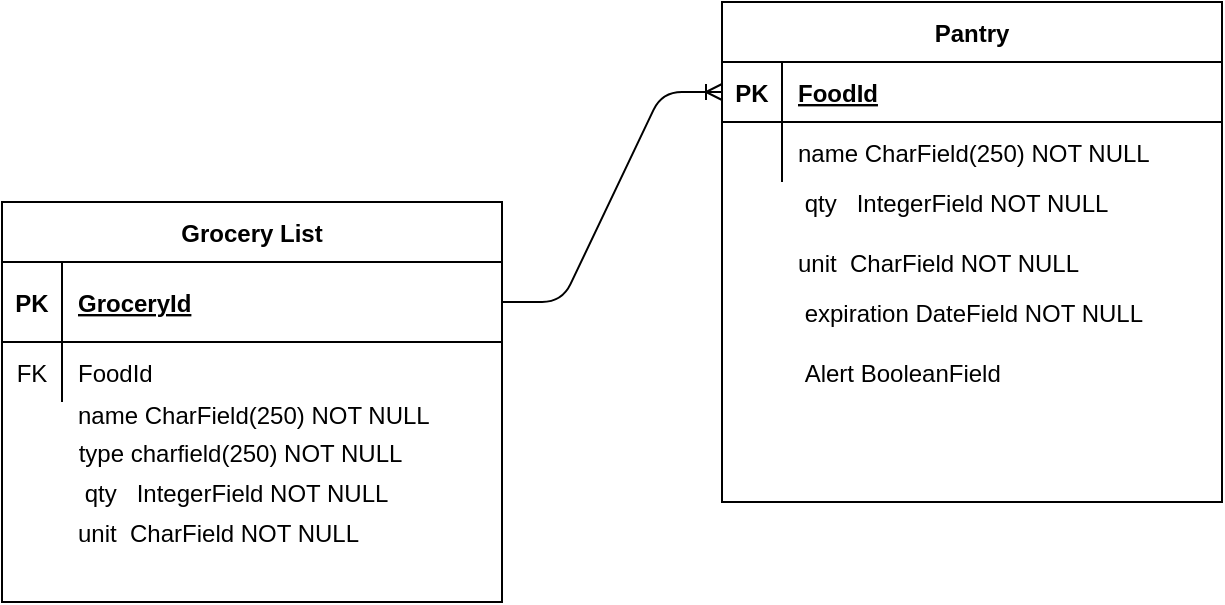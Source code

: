 <mxfile version="14.9.6" type="device"><diagram id="R2lEEEUBdFMjLlhIrx00" name="Page-1"><mxGraphModel dx="1662" dy="762" grid="1" gridSize="10" guides="1" tooltips="1" connect="1" arrows="1" fold="1" page="1" pageScale="1" pageWidth="850" pageHeight="1100" math="0" shadow="0" extFonts="Permanent Marker^https://fonts.googleapis.com/css?family=Permanent+Marker"><root><mxCell id="0"/><mxCell id="1" parent="0"/><mxCell id="C-vyLk0tnHw3VtMMgP7b-23" value="Pantry" style="shape=table;startSize=30;container=1;collapsible=1;childLayout=tableLayout;fixedRows=1;rowLines=0;fontStyle=1;align=center;resizeLast=1;" parent="1" vertex="1"><mxGeometry x="480" y="80" width="250" height="250" as="geometry"/></mxCell><mxCell id="C-vyLk0tnHw3VtMMgP7b-24" value="" style="shape=partialRectangle;collapsible=0;dropTarget=0;pointerEvents=0;fillColor=none;points=[[0,0.5],[1,0.5]];portConstraint=eastwest;top=0;left=0;right=0;bottom=1;" parent="C-vyLk0tnHw3VtMMgP7b-23" vertex="1"><mxGeometry y="30" width="250" height="30" as="geometry"/></mxCell><mxCell id="C-vyLk0tnHw3VtMMgP7b-25" value="PK" style="shape=partialRectangle;overflow=hidden;connectable=0;fillColor=none;top=0;left=0;bottom=0;right=0;fontStyle=1;" parent="C-vyLk0tnHw3VtMMgP7b-24" vertex="1"><mxGeometry width="30" height="30" as="geometry"/></mxCell><mxCell id="C-vyLk0tnHw3VtMMgP7b-26" value="FoodId" style="shape=partialRectangle;overflow=hidden;connectable=0;fillColor=none;top=0;left=0;bottom=0;right=0;align=left;spacingLeft=6;fontStyle=5;" parent="C-vyLk0tnHw3VtMMgP7b-24" vertex="1"><mxGeometry x="30" width="220" height="30" as="geometry"/></mxCell><mxCell id="C-vyLk0tnHw3VtMMgP7b-27" value="" style="shape=partialRectangle;collapsible=0;dropTarget=0;pointerEvents=0;fillColor=none;points=[[0,0.5],[1,0.5]];portConstraint=eastwest;top=0;left=0;right=0;bottom=0;" parent="C-vyLk0tnHw3VtMMgP7b-23" vertex="1"><mxGeometry y="60" width="250" height="30" as="geometry"/></mxCell><mxCell id="C-vyLk0tnHw3VtMMgP7b-28" value="" style="shape=partialRectangle;overflow=hidden;connectable=0;fillColor=none;top=0;left=0;bottom=0;right=0;" parent="C-vyLk0tnHw3VtMMgP7b-27" vertex="1"><mxGeometry width="30" height="30" as="geometry"/></mxCell><mxCell id="C-vyLk0tnHw3VtMMgP7b-29" value="name CharField(250) NOT NULL" style="shape=partialRectangle;overflow=hidden;connectable=0;fillColor=none;top=0;left=0;bottom=0;right=0;align=left;spacingLeft=6;" parent="C-vyLk0tnHw3VtMMgP7b-27" vertex="1"><mxGeometry x="30" width="220" height="30" as="geometry"/></mxCell><mxCell id="bKxy-qE8ea-OQjmStH_Q-4" value=" qty   IntegerField NOT NULL" style="shape=partialRectangle;overflow=hidden;connectable=0;fillColor=none;top=0;left=0;bottom=0;right=0;align=left;spacingLeft=6;" vertex="1" parent="1"><mxGeometry x="510" y="165" width="220" height="30" as="geometry"/></mxCell><mxCell id="bKxy-qE8ea-OQjmStH_Q-5" value=" expiration DateField NOT NULL" style="shape=partialRectangle;overflow=hidden;connectable=0;fillColor=none;top=0;left=0;bottom=0;right=0;align=left;spacingLeft=6;" vertex="1" parent="1"><mxGeometry x="510" y="220" width="220" height="30" as="geometry"/></mxCell><mxCell id="bKxy-qE8ea-OQjmStH_Q-6" value=" Alert BooleanField" style="shape=partialRectangle;overflow=hidden;connectable=0;fillColor=none;top=0;left=0;bottom=0;right=0;align=left;spacingLeft=6;" vertex="1" parent="1"><mxGeometry x="510" y="250" width="220" height="30" as="geometry"/></mxCell><mxCell id="bKxy-qE8ea-OQjmStH_Q-7" value="Grocery List" style="shape=table;startSize=30;container=1;collapsible=1;childLayout=tableLayout;fixedRows=1;rowLines=0;fontStyle=1;align=center;resizeLast=1;" vertex="1" parent="1"><mxGeometry x="120" y="180" width="250" height="200" as="geometry"/></mxCell><mxCell id="bKxy-qE8ea-OQjmStH_Q-8" value="" style="shape=partialRectangle;collapsible=0;dropTarget=0;pointerEvents=0;fillColor=none;points=[[0,0.5],[1,0.5]];portConstraint=eastwest;top=0;left=0;right=0;bottom=1;" vertex="1" parent="bKxy-qE8ea-OQjmStH_Q-7"><mxGeometry y="30" width="250" height="40" as="geometry"/></mxCell><mxCell id="bKxy-qE8ea-OQjmStH_Q-9" value="PK" style="shape=partialRectangle;overflow=hidden;connectable=0;fillColor=none;top=0;left=0;bottom=0;right=0;fontStyle=1;" vertex="1" parent="bKxy-qE8ea-OQjmStH_Q-8"><mxGeometry width="30" height="40" as="geometry"/></mxCell><mxCell id="bKxy-qE8ea-OQjmStH_Q-10" value="GroceryId" style="shape=partialRectangle;overflow=hidden;connectable=0;fillColor=none;top=0;left=0;bottom=0;right=0;align=left;spacingLeft=6;fontStyle=5;" vertex="1" parent="bKxy-qE8ea-OQjmStH_Q-8"><mxGeometry x="30" width="220" height="40" as="geometry"/></mxCell><mxCell id="bKxy-qE8ea-OQjmStH_Q-49" value="" style="shape=partialRectangle;collapsible=0;dropTarget=0;pointerEvents=0;fillColor=none;top=0;left=0;bottom=0;right=0;points=[[0,0.5],[1,0.5]];portConstraint=eastwest;" vertex="1" parent="bKxy-qE8ea-OQjmStH_Q-7"><mxGeometry y="70" width="250" height="30" as="geometry"/></mxCell><mxCell id="bKxy-qE8ea-OQjmStH_Q-50" value="FK" style="shape=partialRectangle;connectable=0;fillColor=none;top=0;left=0;bottom=0;right=0;fontStyle=0;overflow=hidden;" vertex="1" parent="bKxy-qE8ea-OQjmStH_Q-49"><mxGeometry width="30" height="30" as="geometry"/></mxCell><mxCell id="bKxy-qE8ea-OQjmStH_Q-51" value="FoodId" style="shape=partialRectangle;connectable=0;fillColor=none;top=0;left=0;bottom=0;right=0;align=left;spacingLeft=6;fontStyle=0;overflow=hidden;" vertex="1" parent="bKxy-qE8ea-OQjmStH_Q-49"><mxGeometry x="30" width="220" height="30" as="geometry"/></mxCell><mxCell id="bKxy-qE8ea-OQjmStH_Q-14" value="" style="shape=partialRectangle;collapsible=0;dropTarget=0;pointerEvents=0;fillColor=none;points=[[0,0.5],[1,0.5]];portConstraint=eastwest;top=0;left=0;right=0;bottom=0;" vertex="1" parent="1"><mxGeometry x="167" y="290" width="250" height="30" as="geometry"/></mxCell><mxCell id="bKxy-qE8ea-OQjmStH_Q-15" value="" style="shape=partialRectangle;overflow=hidden;connectable=0;fillColor=none;top=0;left=0;bottom=0;right=0;" vertex="1" parent="bKxy-qE8ea-OQjmStH_Q-14"><mxGeometry width="30" height="30" as="geometry"/></mxCell><mxCell id="bKxy-qE8ea-OQjmStH_Q-16" value=" type charfield(250) NOT NULL" style="shape=partialRectangle;overflow=hidden;connectable=0;fillColor=none;top=0;left=0;bottom=0;right=0;align=left;spacingLeft=6;" vertex="1" parent="bKxy-qE8ea-OQjmStH_Q-14"><mxGeometry x="-20" width="220" height="30" as="geometry"/></mxCell><mxCell id="bKxy-qE8ea-OQjmStH_Q-17" value=" qty   IntegerField NOT NULL" style="shape=partialRectangle;overflow=hidden;connectable=0;fillColor=none;top=0;left=0;bottom=0;right=0;align=left;spacingLeft=6;" vertex="1" parent="1"><mxGeometry x="150" y="310" width="220" height="30" as="geometry"/></mxCell><mxCell id="bKxy-qE8ea-OQjmStH_Q-20" value="unit  CharField NOT NULL" style="shape=partialRectangle;overflow=hidden;connectable=0;fillColor=none;top=0;left=0;bottom=0;right=0;align=left;spacingLeft=6;" vertex="1" parent="1"><mxGeometry x="510" y="195" width="220" height="30" as="geometry"/></mxCell><mxCell id="bKxy-qE8ea-OQjmStH_Q-21" value="unit  CharField NOT NULL" style="shape=partialRectangle;overflow=hidden;connectable=0;fillColor=none;top=0;left=0;bottom=0;right=0;align=left;spacingLeft=6;" vertex="1" parent="1"><mxGeometry x="150" y="330" width="220" height="30" as="geometry"/></mxCell><mxCell id="bKxy-qE8ea-OQjmStH_Q-47" value="name CharField(250) NOT NULL" style="shape=partialRectangle;overflow=hidden;connectable=0;fillColor=none;top=0;left=0;bottom=0;right=0;align=left;spacingLeft=6;" vertex="1" parent="1"><mxGeometry x="150" y="271" width="220" height="30" as="geometry"/></mxCell><mxCell id="bKxy-qE8ea-OQjmStH_Q-52" value="" style="edgeStyle=entityRelationEdgeStyle;fontSize=12;html=1;endArrow=ERoneToMany;entryX=0;entryY=0.5;entryDx=0;entryDy=0;exitX=1;exitY=0.5;exitDx=0;exitDy=0;" edge="1" parent="1" source="bKxy-qE8ea-OQjmStH_Q-8" target="C-vyLk0tnHw3VtMMgP7b-24"><mxGeometry width="100" height="100" relative="1" as="geometry"><mxPoint x="370" y="260" as="sourcePoint"/><mxPoint x="470" y="160" as="targetPoint"/></mxGeometry></mxCell></root></mxGraphModel></diagram></mxfile>